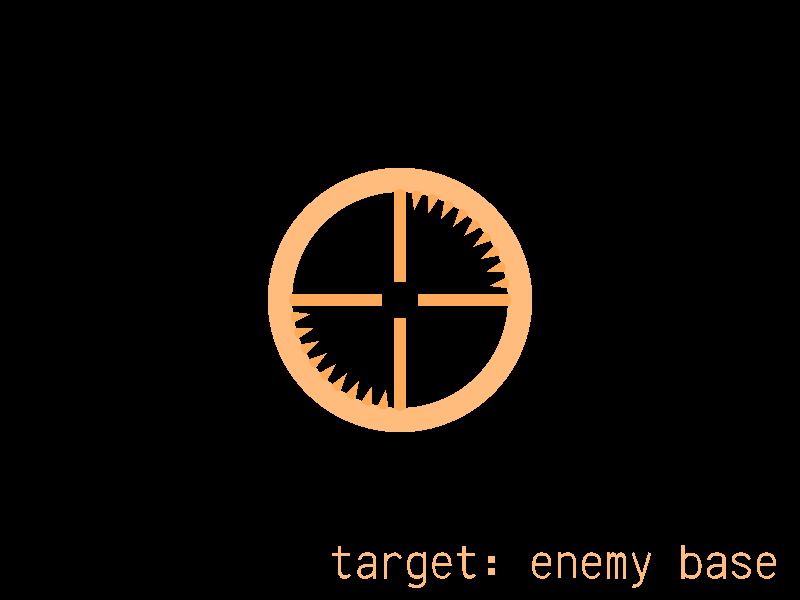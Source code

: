// Persistence Of Vision Ray Tracer Scene Description File
// File: screen.pov
// Vers: 3.5
// Desc: screen.inc demo scene
// Date: August 2001
// Auth: Christoph Hormann, Chris Huff and Rune S. Johansen.
//
// -w320 -h240
// -w800 -h600 +a0.3

#include "screen.inc"

global_settings {charset utf8}

// Screen.inc will enable you to place objects and textures right in front
// of the camera. One use of this is to place your signature or a logo in
// the corner of the image.

// You can only use screen.inc with the perspective camera. Screen.inc
// will automatically create the camera definition for you.

// Note that even though objects aligned using screen.inc follow the
// camera, they are still part of the scene. That means that they will be
// affected by perspective, lighting, the surroundings etc.


// Example of use

// The include file sets default values for everything, but you can use
// several macros to override these settings.

Set_Camera(<25,15,-33>, <2,2,0>, 70) // set location, look_at and angle
Set_Camera_Aspect(4,3) // set width in relation to height
Set_Camera_Sky(<0,1,0.3>) // set the sky vector

// After calling these setup macros you can use the macros Screen_Object
// and Screen_Plane which are described below.

// Screen_Object is a macro that will place an object right in front of
// the camera. You use it as follows:
//
// Screen_Object ( Object, Coords, Spacing, Confine, Scaling )
//
// Object  - The object to place in front of the screen.
//
// Coords  - UV coordinates for the object. <0,0> is lower left corner of
//           the screen and <1,1> is upper right corner.
//
// Spacing - Float describing minimum distance from object to the borders.
//           UV vector can be used to get different horizontal and
//           vertical spacing.
//
// Confine - Set to true to confine objects to visible screen area. Set to
//           false to allow objects to be outside visible screen area.
//
// Scaling - If the object intersects or interacts with the scene, try to
//           move it closer to the camera by decreasing Scaling.

#declare MyTextObject =
text {
   ttf "crystal.ttf", "target: enemy base", 0.01, <0,0>
   scale 0.08
   pigment {color <1.0,0.5,0.2>}
   finish {ambient 1 diffuse 0}
}

// Place MyTextObject in the right bottom corner
// with spacing 0.04 horizontally and 0.02 vertically.
// Confine object to visible area and scale it by 0.01.
Screen_Object ( MyTextObject, <1,0>, <0.04,0.02>, true, 0.01 )

#declare MyCrosshair =
union {
   torus {
      0.2, 0.02 rotate 90*x
      pigment {color rgbf <1.0,0.5,0.2,1.0>}
      finish {reflection {0.3} specular 1 roughness 0.03}
      interior {ior 1.3}
   }
   union {
      #declare C = 0;
      #while(C < 10)
         cone { 0.15*x, 0,  0.20*x, 0.015 rotate z*C*9}
         cone {-0.15*x, 0, -0.20*x, 0.015 rotate z*C*9}
         #declare C = C + 1;
      #end
      cylinder {0.03*x, 0.2*x, 0.01 rotate 000*z}
      cylinder {0.03*x, 0.2*x, 0.01 rotate 090*z}
      cylinder {0.03*x, 0.2*x, 0.01 rotate 180*z}
      cylinder {0.03*x, 0.2*x, 0.01 rotate 270*z}
   }
   pigment {color <1.0,0.4,0.1>}
   finish {brilliance 2 reflection {0.5 metallic} specular 0.5}
}

// Place MyCrosshair in the center of the image with no spacing.
// Confine object to visible area and scale it by 0.01.
Screen_Object ( MyCrosshair, <0.5,0.5>, 0, true, 0.01 )

// Screen_Plane is a macro that will place a texture of your choice on a
// plane right in front of the camera. You use it as follows:
//
// Screen_Plane ( Texture, Scaling, BLCorner, TRCorner )
//
// Texture  - The texture to be displayed on the camera plane. <0,0,0> is
//            lower left corner and <1,1,0> is upper right corner.
//
// Scaling  - If the plane intersects or interacts with the scene, try to
//            move it closer to the camera by decreasing Scaling.
//
// BLCorner - The bottom left corner of the Screen_Plane.
// TRCorner - The top right corner of the Screen_Plane.

#declare MyScreenTexture = // screen texture with black borders
texture {
   pigment {
      boxed
      color_map {
         [0.0, color rgb 0 transmit 0]
         [0.2, color rgb 0 transmit 1]
      }
      scale 0.5 translate <0.5,0.5,0>
   }
   finish {ambient 1 diffuse 0}
}

// Make screen plane with the texture MyScreenTexture and scale
// it by 0.02 to bring it closer to the camera.
// Make the texture fill out the entire screen from <0,0> to <1,1>.
Screen_Plane ( MyScreenTexture, 0.02, <0,0>, <1,1> )

#declare MyScreenTexture2 = // screen texture with test bitmap
texture {
   pigment {
      image_map {
         png "test.png" once
         transmit 0, 0.8
         transmit 1, 0.8
         transmit 2, 0.8
         transmit 3, 0.8
         transmit 4, 0.4
         transmit 5, 0.4
      }
   }
   finish {ambient 1 diffuse 0}
}

// Make screen plane with the texture MyScreenTexture2 and scale
// it by 0.03 to bring it closer to the camera.
// Make the texture fill out the area of the screen from <0.1,0.5> to <0.5,0.9>.

// Screen_Plane ( MyScreenTexture2, 0.03, <0.1,0.5>, <0.5,0.9> )


// Below are some simple scene elements

sky_sphere {
   pigment {
      gradient y
      color_map {
         [0.0, color <0.6,0.7,1.0>]
         [0.5, color <0.2,0.4,0.8>]
         [1.0, color <0.1,0.2,0.5>]
      }
   }
}

light_source {<3,9,-5>*1000, color rgb 1.2}

fog {
   fog_type 2
   fog_offset 0
   fog_alt 3
   distance 40
   color <0.47,0.55,0.70>
}

// A plane with a grayish-brown center and green further out.
plane {
   y, 0
   pigment {
      boxed
      warp {turbulence 0.3}
      scale 22
      color_map {
         [0.0, color <0.5,0.8,0.2>]
         [0.2, color <0.7,0.6,0.5>]
      }
   }
}

// Random gray boxes
#declare S1 = seed(1);
#declare S2 = seed(12);
#declare S3 = seed(123);
#declare C = 0;
#while (C<50)
   box {
      <-1,0,-1>, <1,2,1>
      scale 1.5*<0.5+rand(S1),0.2+1.3*rand(S1),0.5+rand(S1)>
      translate <-20+40*rand(S2),0,-20+40*rand(S2)>
      pigment {color rgb 0.6+0.5*rand(S3)}
   }
   #declare C = C+1;
#end
